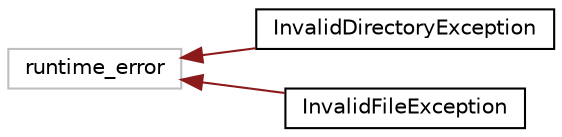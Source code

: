 digraph "Graphical Class Hierarchy"
{
  edge [fontname="Helvetica",fontsize="10",labelfontname="Helvetica",labelfontsize="10"];
  node [fontname="Helvetica",fontsize="10",shape=record];
  rankdir="LR";
  Node3 [label="runtime_error",height=0.2,width=0.4,color="grey75", fillcolor="white", style="filled"];
  Node3 -> Node0 [dir="back",color="firebrick4",fontsize="10",style="solid",fontname="Helvetica"];
  Node0 [label="InvalidDirectoryException",height=0.2,width=0.4,color="black", fillcolor="white", style="filled",URL="$classInvalidDirectoryException.html",tooltip="Represents an exception thrown whenever an attempt to work with an invalid directory (e..."];
  Node3 -> Node5 [dir="back",color="firebrick4",fontsize="10",style="solid",fontname="Helvetica"];
  Node5 [label="InvalidFileException",height=0.2,width=0.4,color="black", fillcolor="white", style="filled",URL="$classInvalidFileException.html",tooltip="Represents an exception thrown whenever an attempt to work with an invalid file (e.g. non-existent) is made. "];
}
